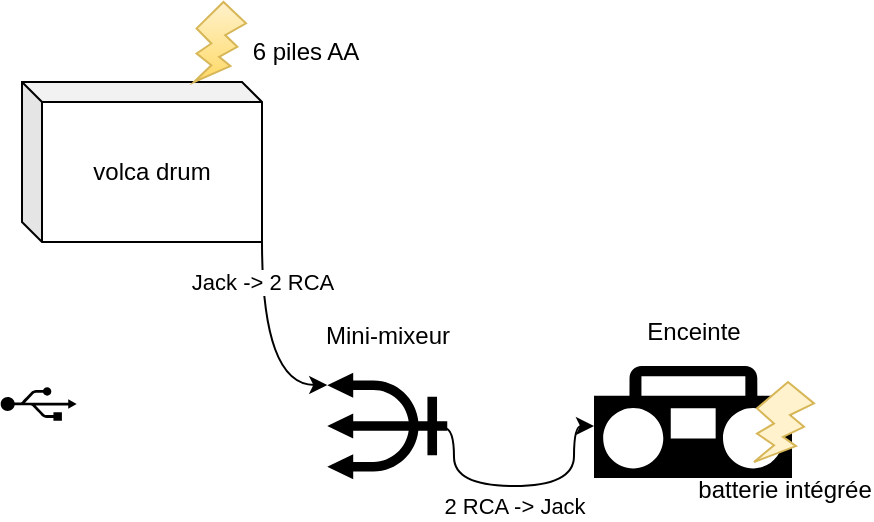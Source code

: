 <mxfile version="15.5.0" type="github">
  <diagram id="wUzewB1sdcUzTNdC75Po" name="Page-1">
    <mxGraphModel dx="942" dy="555" grid="1" gridSize="10" guides="1" tooltips="1" connect="1" arrows="1" fold="1" page="1" pageScale="1" pageWidth="827" pageHeight="1169" math="0" shadow="0">
      <root>
        <mxCell id="0" />
        <mxCell id="1" parent="0" />
        <mxCell id="-iUX2kpL5e2QwpAdBYs0-2" value="" style="shape=mxgraph.signs.tech.usb;html=1;pointerEvents=1;fillColor=#000000;strokeColor=none;verticalLabelPosition=bottom;verticalAlign=top;align=center;sketch=0;rotation=90;" vertex="1" parent="1">
          <mxGeometry x="414" y="512" width="16.67" height="38" as="geometry" />
        </mxCell>
        <mxCell id="-iUX2kpL5e2QwpAdBYs0-3" value="" style="shape=mxgraph.signs.tech.radio;html=1;pointerEvents=1;fillColor=#000000;strokeColor=none;verticalLabelPosition=bottom;verticalAlign=top;align=center;sketch=0;" vertex="1" parent="1">
          <mxGeometry x="700" y="512" width="99" height="56" as="geometry" />
        </mxCell>
        <mxCell id="-iUX2kpL5e2QwpAdBYs0-4" value="batterie intégrée" style="verticalLabelPosition=bottom;verticalAlign=top;html=1;shape=mxgraph.basic.flash;fillColor=#fff2cc;strokeColor=#d6b656;" vertex="1" parent="1">
          <mxGeometry x="780" y="520" width="30" height="40" as="geometry" />
        </mxCell>
        <mxCell id="-iUX2kpL5e2QwpAdBYs0-6" value="" style="shape=mxgraph.signs.nature.neptune;html=1;pointerEvents=1;fillColor=#000000;strokeColor=none;verticalLabelPosition=bottom;verticalAlign=top;align=center;sketch=0;rotation=-90;" vertex="1" parent="1">
          <mxGeometry x="570" y="512" width="53.26" height="60" as="geometry" />
        </mxCell>
        <mxCell id="-iUX2kpL5e2QwpAdBYs0-7" value="Mini-mixeur" style="text;html=1;strokeColor=none;fillColor=none;align=center;verticalAlign=middle;whiteSpace=wrap;rounded=0;" vertex="1" parent="1">
          <mxGeometry x="556.63" y="482" width="80" height="30" as="geometry" />
        </mxCell>
        <mxCell id="-iUX2kpL5e2QwpAdBYs0-8" value="&lt;div&gt;Enceinte&lt;/div&gt;" style="text;html=1;strokeColor=none;fillColor=none;align=center;verticalAlign=middle;whiteSpace=wrap;rounded=0;" vertex="1" parent="1">
          <mxGeometry x="720" y="480" width="60" height="30" as="geometry" />
        </mxCell>
        <mxCell id="-iUX2kpL5e2QwpAdBYs0-12" value="" style="endArrow=classic;html=1;rounded=0;edgeStyle=orthogonalEdgeStyle;curved=1;" edge="1" parent="1">
          <mxGeometry relative="1" as="geometry">
            <mxPoint x="620" y="542" as="sourcePoint" />
            <mxPoint x="700" y="542" as="targetPoint" />
            <Array as="points">
              <mxPoint x="620" y="543" />
              <mxPoint x="630" y="543" />
              <mxPoint x="630" y="572" />
              <mxPoint x="690" y="572" />
              <mxPoint x="690" y="542" />
            </Array>
          </mxGeometry>
        </mxCell>
        <mxCell id="-iUX2kpL5e2QwpAdBYs0-13" value="&lt;div&gt;2 RCA -&amp;gt; Jack&lt;/div&gt;" style="edgeLabel;resizable=0;html=1;align=center;verticalAlign=middle;" connectable="0" vertex="1" parent="-iUX2kpL5e2QwpAdBYs0-12">
          <mxGeometry relative="1" as="geometry">
            <mxPoint y="10" as="offset" />
          </mxGeometry>
        </mxCell>
        <mxCell id="-iUX2kpL5e2QwpAdBYs0-14" value="&lt;div&gt;volca drum&lt;/div&gt;" style="shape=cube;whiteSpace=wrap;html=1;boundedLbl=1;backgroundOutline=1;darkOpacity=0.05;darkOpacity2=0.1;size=10;" vertex="1" parent="1">
          <mxGeometry x="414" y="370" width="120" height="80" as="geometry" />
        </mxCell>
        <mxCell id="-iUX2kpL5e2QwpAdBYs0-17" value="" style="endArrow=classic;html=1;rounded=0;edgeStyle=orthogonalEdgeStyle;curved=1;exitX=1;exitY=1;exitDx=0;exitDy=0;exitPerimeter=0;entryX=0.885;entryY=0;entryDx=0;entryDy=0;entryPerimeter=0;" edge="1" parent="1" source="-iUX2kpL5e2QwpAdBYs0-14" target="-iUX2kpL5e2QwpAdBYs0-6">
          <mxGeometry relative="1" as="geometry">
            <mxPoint x="330" y="560" as="sourcePoint" />
            <mxPoint x="490" y="560" as="targetPoint" />
          </mxGeometry>
        </mxCell>
        <mxCell id="-iUX2kpL5e2QwpAdBYs0-18" value="Jack -&amp;gt; 2 RCA" style="edgeLabel;resizable=0;html=1;align=center;verticalAlign=middle;" connectable="0" vertex="1" parent="-iUX2kpL5e2QwpAdBYs0-17">
          <mxGeometry relative="1" as="geometry">
            <mxPoint y="-32" as="offset" />
          </mxGeometry>
        </mxCell>
        <mxCell id="-iUX2kpL5e2QwpAdBYs0-20" value="" style="verticalLabelPosition=bottom;verticalAlign=top;html=1;shape=mxgraph.basic.flash;gradientColor=#ffd966;fillColor=#fff2cc;strokeColor=#d6b656;" vertex="1" parent="1">
          <mxGeometry x="500" y="330" width="26" height="40" as="geometry" />
        </mxCell>
        <mxCell id="-iUX2kpL5e2QwpAdBYs0-21" value="6 piles AA" style="text;html=1;strokeColor=none;fillColor=none;align=center;verticalAlign=middle;whiteSpace=wrap;rounded=0;" vertex="1" parent="1">
          <mxGeometry x="526" y="340" width="60" height="30" as="geometry" />
        </mxCell>
      </root>
    </mxGraphModel>
  </diagram>
</mxfile>
